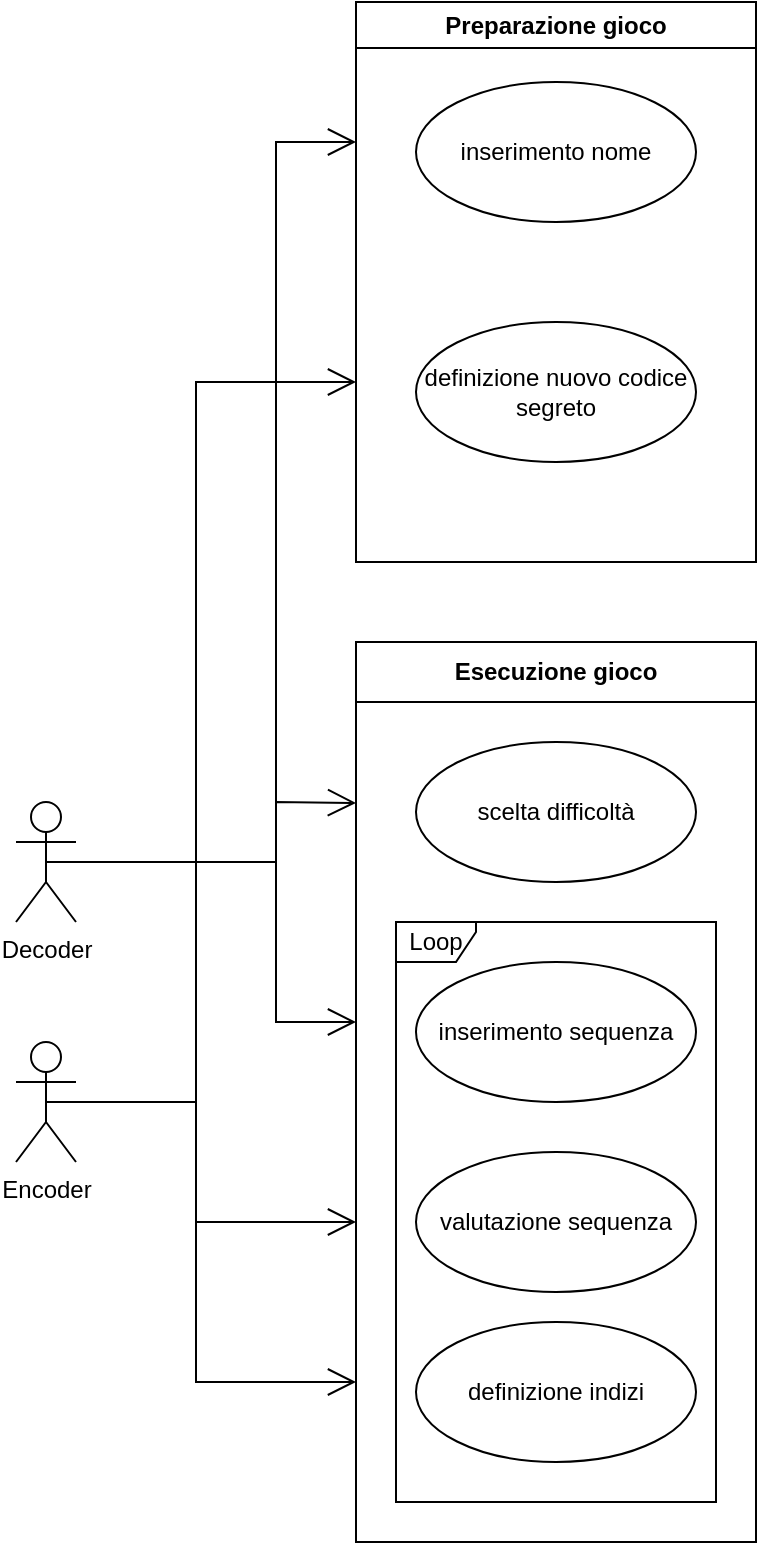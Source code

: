 <mxfile version="22.1.16" type="device">
  <diagram name="Pagina-1" id="1ivvULd6SqNErC4kCiVV">
    <mxGraphModel dx="1434" dy="836" grid="1" gridSize="10" guides="1" tooltips="1" connect="1" arrows="1" fold="1" page="1" pageScale="1" pageWidth="850" pageHeight="1100" math="0" shadow="0">
      <root>
        <mxCell id="0" />
        <mxCell id="1" parent="0" />
        <mxCell id="xihzh0UQp3UVXtUTC6Pa-1" value="Preparazione gioco" style="swimlane;whiteSpace=wrap;html=1;" parent="1" vertex="1">
          <mxGeometry x="320" y="40" width="200" height="280" as="geometry" />
        </mxCell>
        <mxCell id="xihzh0UQp3UVXtUTC6Pa-2" value="inserimento nome" style="ellipse;whiteSpace=wrap;html=1;" parent="xihzh0UQp3UVXtUTC6Pa-1" vertex="1">
          <mxGeometry x="30" y="40" width="140" height="70" as="geometry" />
        </mxCell>
        <mxCell id="xihzh0UQp3UVXtUTC6Pa-3" value="definizione nuovo codice segreto" style="ellipse;whiteSpace=wrap;html=1;" parent="xihzh0UQp3UVXtUTC6Pa-1" vertex="1">
          <mxGeometry x="30" y="160" width="140" height="70" as="geometry" />
        </mxCell>
        <mxCell id="xihzh0UQp3UVXtUTC6Pa-4" value="Decoder" style="shape=umlActor;verticalLabelPosition=bottom;verticalAlign=top;html=1;" parent="1" vertex="1">
          <mxGeometry x="150" y="440" width="30" height="60" as="geometry" />
        </mxCell>
        <mxCell id="xihzh0UQp3UVXtUTC6Pa-5" value="" style="endArrow=open;endFill=1;endSize=12;html=1;rounded=0;exitX=0.5;exitY=0.5;exitDx=0;exitDy=0;exitPerimeter=0;" parent="1" source="xihzh0UQp3UVXtUTC6Pa-4" edge="1">
          <mxGeometry width="160" relative="1" as="geometry">
            <mxPoint x="300" y="220" as="sourcePoint" />
            <mxPoint x="320" y="110" as="targetPoint" />
            <Array as="points">
              <mxPoint x="280" y="470" />
              <mxPoint x="280" y="110" />
            </Array>
          </mxGeometry>
        </mxCell>
        <mxCell id="xihzh0UQp3UVXtUTC6Pa-8" value="Encoder" style="shape=umlActor;verticalLabelPosition=bottom;verticalAlign=top;html=1;" parent="1" vertex="1">
          <mxGeometry x="150" y="560" width="30" height="60" as="geometry" />
        </mxCell>
        <mxCell id="xihzh0UQp3UVXtUTC6Pa-9" value="" style="endArrow=open;endFill=1;endSize=12;html=1;rounded=0;exitX=0.5;exitY=0.5;exitDx=0;exitDy=0;exitPerimeter=0;" parent="1" source="xihzh0UQp3UVXtUTC6Pa-8" edge="1">
          <mxGeometry width="160" relative="1" as="geometry">
            <mxPoint x="175" y="240" as="sourcePoint" />
            <mxPoint x="320" y="230" as="targetPoint" />
            <Array as="points">
              <mxPoint x="240" y="590" />
              <mxPoint x="240" y="230" />
            </Array>
          </mxGeometry>
        </mxCell>
        <mxCell id="XBeqb5sK7N5P5WI1V8Ra-1" value="Esecuzione gioco" style="swimlane;whiteSpace=wrap;html=1;startSize=30;" vertex="1" parent="1">
          <mxGeometry x="320" y="360" width="200" height="450" as="geometry" />
        </mxCell>
        <mxCell id="XBeqb5sK7N5P5WI1V8Ra-2" value="scelta difficoltà" style="ellipse;whiteSpace=wrap;html=1;" vertex="1" parent="XBeqb5sK7N5P5WI1V8Ra-1">
          <mxGeometry x="30" y="50" width="140" height="70" as="geometry" />
        </mxCell>
        <mxCell id="XBeqb5sK7N5P5WI1V8Ra-3" value="inserimento sequenza" style="ellipse;whiteSpace=wrap;html=1;" vertex="1" parent="XBeqb5sK7N5P5WI1V8Ra-1">
          <mxGeometry x="30" y="160" width="140" height="70" as="geometry" />
        </mxCell>
        <mxCell id="XBeqb5sK7N5P5WI1V8Ra-4" value="valutazione sequenza" style="ellipse;whiteSpace=wrap;html=1;" vertex="1" parent="XBeqb5sK7N5P5WI1V8Ra-1">
          <mxGeometry x="30" y="255" width="140" height="70" as="geometry" />
        </mxCell>
        <mxCell id="XBeqb5sK7N5P5WI1V8Ra-5" value="definizione indizi" style="ellipse;whiteSpace=wrap;html=1;" vertex="1" parent="XBeqb5sK7N5P5WI1V8Ra-1">
          <mxGeometry x="30" y="340" width="140" height="70" as="geometry" />
        </mxCell>
        <mxCell id="XBeqb5sK7N5P5WI1V8Ra-6" value="Loop" style="shape=umlFrame;whiteSpace=wrap;html=1;pointerEvents=0;width=40;height=20;" vertex="1" parent="XBeqb5sK7N5P5WI1V8Ra-1">
          <mxGeometry x="20" y="140" width="160" height="290" as="geometry" />
        </mxCell>
        <mxCell id="XBeqb5sK7N5P5WI1V8Ra-7" value="" style="endArrow=open;endFill=1;endSize=12;html=1;rounded=0;exitX=0.5;exitY=0.5;exitDx=0;exitDy=0;exitPerimeter=0;" edge="1" parent="1" source="xihzh0UQp3UVXtUTC6Pa-4">
          <mxGeometry width="160" relative="1" as="geometry">
            <mxPoint x="175" y="120" as="sourcePoint" />
            <mxPoint x="320" y="440.476" as="targetPoint" />
            <Array as="points">
              <mxPoint x="280" y="470" />
              <mxPoint x="280" y="440" />
            </Array>
          </mxGeometry>
        </mxCell>
        <mxCell id="XBeqb5sK7N5P5WI1V8Ra-8" value="" style="endArrow=open;endFill=1;endSize=12;html=1;rounded=0;exitX=0.5;exitY=0.5;exitDx=0;exitDy=0;exitPerimeter=0;" edge="1" parent="1" source="xihzh0UQp3UVXtUTC6Pa-4">
          <mxGeometry width="160" relative="1" as="geometry">
            <mxPoint x="175" y="480" as="sourcePoint" />
            <mxPoint x="320" y="550" as="targetPoint" />
            <Array as="points">
              <mxPoint x="280" y="470" />
              <mxPoint x="280" y="550" />
            </Array>
          </mxGeometry>
        </mxCell>
        <mxCell id="XBeqb5sK7N5P5WI1V8Ra-9" value="" style="endArrow=open;endFill=1;endSize=12;html=1;rounded=0;exitX=0.5;exitY=0.5;exitDx=0;exitDy=0;exitPerimeter=0;" edge="1" parent="1" source="xihzh0UQp3UVXtUTC6Pa-8">
          <mxGeometry width="160" relative="1" as="geometry">
            <mxPoint x="280" y="600" as="sourcePoint" />
            <mxPoint x="320" y="650" as="targetPoint" />
            <Array as="points">
              <mxPoint x="240" y="590" />
              <mxPoint x="240" y="650" />
            </Array>
          </mxGeometry>
        </mxCell>
        <mxCell id="XBeqb5sK7N5P5WI1V8Ra-10" value="" style="endArrow=open;endFill=1;endSize=12;html=1;rounded=0;exitX=0.5;exitY=0.5;exitDx=0;exitDy=0;exitPerimeter=0;" edge="1" parent="1" source="xihzh0UQp3UVXtUTC6Pa-8">
          <mxGeometry width="160" relative="1" as="geometry">
            <mxPoint x="140" y="700" as="sourcePoint" />
            <mxPoint x="320" y="730" as="targetPoint" />
            <Array as="points">
              <mxPoint x="240" y="590" />
              <mxPoint x="240" y="730" />
            </Array>
          </mxGeometry>
        </mxCell>
      </root>
    </mxGraphModel>
  </diagram>
</mxfile>
